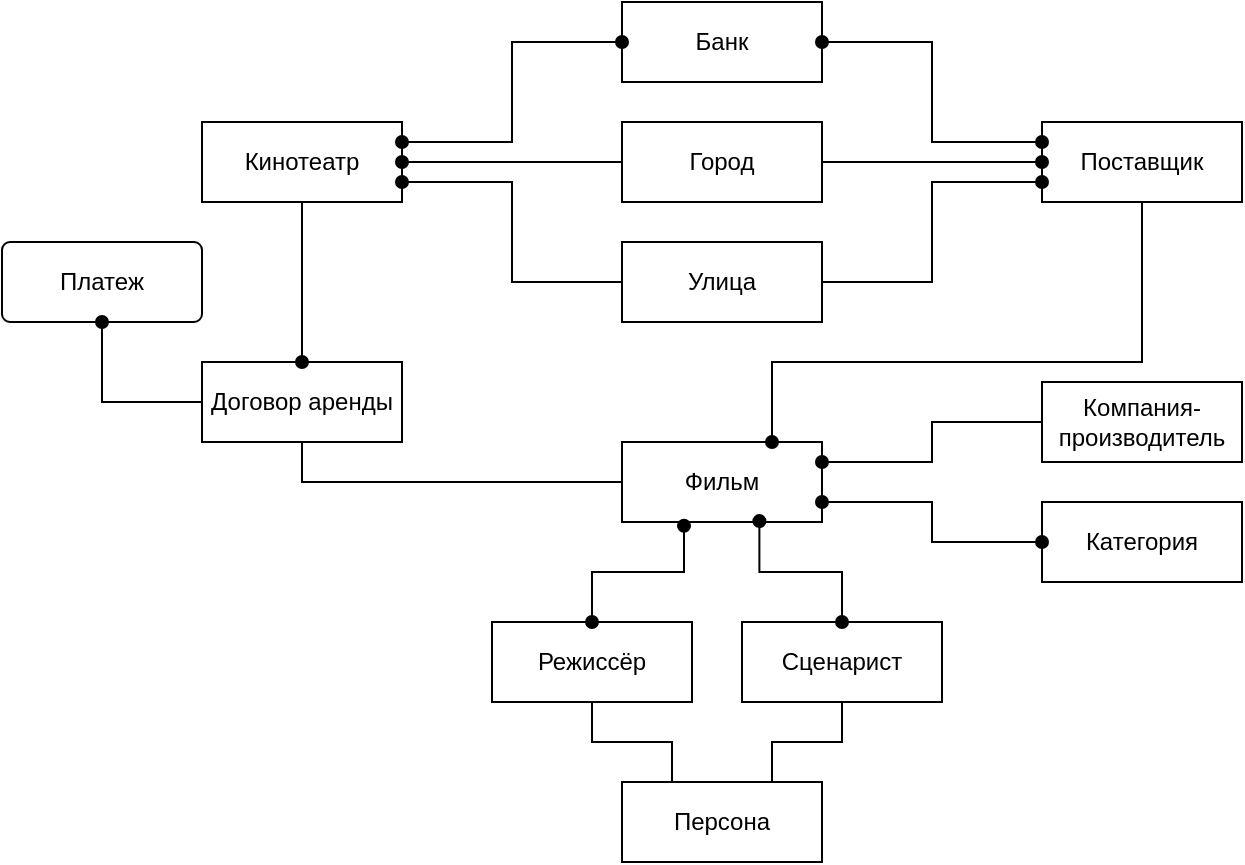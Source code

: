 <mxfile version="24.3.1" type="device">
  <diagram id="R2lEEEUBdFMjLlhIrx00" name="Page-1">
    <mxGraphModel dx="819" dy="441" grid="0" gridSize="10" guides="1" tooltips="1" connect="1" arrows="1" fold="1" page="1" pageScale="1" pageWidth="850" pageHeight="1100" math="0" shadow="0" extFonts="Permanent Marker^https://fonts.googleapis.com/css?family=Permanent+Marker">
      <root>
        <mxCell id="0" />
        <mxCell id="1" parent="0" />
        <mxCell id="jk0zFr7XuWTX3UvPdQ-t-16" style="edgeStyle=orthogonalEdgeStyle;rounded=0;orthogonalLoop=1;jettySize=auto;html=1;entryX=0;entryY=0.5;entryDx=0;entryDy=0;startArrow=oval;startFill=1;endArrow=oval;endFill=1;exitX=1;exitY=0.25;exitDx=0;exitDy=0;" edge="1" parent="1" source="jk0zFr7XuWTX3UvPdQ-t-5" target="jk0zFr7XuWTX3UvPdQ-t-8">
          <mxGeometry relative="1" as="geometry">
            <mxPoint x="300" y="350" as="sourcePoint" />
          </mxGeometry>
        </mxCell>
        <mxCell id="jk0zFr7XuWTX3UvPdQ-t-21" style="edgeStyle=orthogonalEdgeStyle;rounded=0;orthogonalLoop=1;jettySize=auto;html=1;entryX=0;entryY=0.5;entryDx=0;entryDy=0;startArrow=oval;startFill=1;endArrow=none;endFill=0;" edge="1" parent="1" source="jk0zFr7XuWTX3UvPdQ-t-5" target="jk0zFr7XuWTX3UvPdQ-t-18">
          <mxGeometry relative="1" as="geometry" />
        </mxCell>
        <mxCell id="jk0zFr7XuWTX3UvPdQ-t-22" style="edgeStyle=orthogonalEdgeStyle;rounded=0;orthogonalLoop=1;jettySize=auto;html=1;exitX=1;exitY=0.75;exitDx=0;exitDy=0;entryX=0;entryY=0.5;entryDx=0;entryDy=0;startArrow=oval;startFill=1;endArrow=none;endFill=0;" edge="1" parent="1" source="jk0zFr7XuWTX3UvPdQ-t-5" target="jk0zFr7XuWTX3UvPdQ-t-20">
          <mxGeometry relative="1" as="geometry" />
        </mxCell>
        <mxCell id="jk0zFr7XuWTX3UvPdQ-t-30" style="edgeStyle=orthogonalEdgeStyle;rounded=0;orthogonalLoop=1;jettySize=auto;html=1;exitX=0.5;exitY=1;exitDx=0;exitDy=0;entryX=0.5;entryY=0;entryDx=0;entryDy=0;endArrow=oval;endFill=1;" edge="1" parent="1" source="jk0zFr7XuWTX3UvPdQ-t-5" target="jk0zFr7XuWTX3UvPdQ-t-29">
          <mxGeometry relative="1" as="geometry" />
        </mxCell>
        <mxCell id="jk0zFr7XuWTX3UvPdQ-t-5" value="Кинотеатр" style="whiteSpace=wrap;html=1;align=center;fillColor=none;" vertex="1" parent="1">
          <mxGeometry x="180" y="320" width="100" height="40" as="geometry" />
        </mxCell>
        <mxCell id="jk0zFr7XuWTX3UvPdQ-t-8" value="Банк" style="whiteSpace=wrap;html=1;align=center;fillColor=none;" vertex="1" parent="1">
          <mxGeometry x="390" y="260" width="100" height="40" as="geometry" />
        </mxCell>
        <mxCell id="jk0zFr7XuWTX3UvPdQ-t-18" value="Город" style="whiteSpace=wrap;html=1;align=center;fillColor=none;" vertex="1" parent="1">
          <mxGeometry x="390" y="320" width="100" height="40" as="geometry" />
        </mxCell>
        <mxCell id="jk0zFr7XuWTX3UvPdQ-t-20" value="Улица" style="whiteSpace=wrap;html=1;align=center;fillColor=none;" vertex="1" parent="1">
          <mxGeometry x="390" y="380" width="100" height="40" as="geometry" />
        </mxCell>
        <mxCell id="jk0zFr7XuWTX3UvPdQ-t-24" style="edgeStyle=orthogonalEdgeStyle;rounded=0;orthogonalLoop=1;jettySize=auto;html=1;exitX=0;exitY=0.25;exitDx=0;exitDy=0;entryX=1;entryY=0.5;entryDx=0;entryDy=0;startArrow=oval;startFill=1;endArrow=oval;endFill=1;" edge="1" parent="1" source="jk0zFr7XuWTX3UvPdQ-t-23" target="jk0zFr7XuWTX3UvPdQ-t-8">
          <mxGeometry relative="1" as="geometry" />
        </mxCell>
        <mxCell id="jk0zFr7XuWTX3UvPdQ-t-25" style="edgeStyle=orthogonalEdgeStyle;rounded=0;orthogonalLoop=1;jettySize=auto;html=1;exitX=0;exitY=0.5;exitDx=0;exitDy=0;entryX=1;entryY=0.5;entryDx=0;entryDy=0;startArrow=oval;startFill=1;endArrow=none;endFill=0;" edge="1" parent="1" source="jk0zFr7XuWTX3UvPdQ-t-23" target="jk0zFr7XuWTX3UvPdQ-t-18">
          <mxGeometry relative="1" as="geometry" />
        </mxCell>
        <mxCell id="jk0zFr7XuWTX3UvPdQ-t-26" style="edgeStyle=orthogonalEdgeStyle;rounded=0;orthogonalLoop=1;jettySize=auto;html=1;exitX=0;exitY=0.75;exitDx=0;exitDy=0;entryX=1;entryY=0.5;entryDx=0;entryDy=0;endArrow=none;endFill=0;startArrow=oval;startFill=1;" edge="1" parent="1" source="jk0zFr7XuWTX3UvPdQ-t-23" target="jk0zFr7XuWTX3UvPdQ-t-20">
          <mxGeometry relative="1" as="geometry" />
        </mxCell>
        <mxCell id="jk0zFr7XuWTX3UvPdQ-t-23" value="Поставщик" style="whiteSpace=wrap;html=1;align=center;fillColor=none;" vertex="1" parent="1">
          <mxGeometry x="600" y="320" width="100" height="40" as="geometry" />
        </mxCell>
        <mxCell id="jk0zFr7XuWTX3UvPdQ-t-28" style="edgeStyle=orthogonalEdgeStyle;rounded=0;orthogonalLoop=1;jettySize=auto;html=1;exitX=0.75;exitY=0;exitDx=0;exitDy=0;entryX=0.5;entryY=1;entryDx=0;entryDy=0;endArrow=none;endFill=0;startArrow=oval;startFill=1;" edge="1" parent="1" source="jk0zFr7XuWTX3UvPdQ-t-27" target="jk0zFr7XuWTX3UvPdQ-t-23">
          <mxGeometry relative="1" as="geometry">
            <Array as="points">
              <mxPoint x="465" y="440" />
              <mxPoint x="650" y="440" />
            </Array>
          </mxGeometry>
        </mxCell>
        <mxCell id="jk0zFr7XuWTX3UvPdQ-t-27" value="Фильм" style="whiteSpace=wrap;html=1;align=center;fillColor=none;" vertex="1" parent="1">
          <mxGeometry x="390" y="480" width="100" height="40" as="geometry" />
        </mxCell>
        <mxCell id="jk0zFr7XuWTX3UvPdQ-t-31" style="edgeStyle=orthogonalEdgeStyle;rounded=0;orthogonalLoop=1;jettySize=auto;html=1;exitX=0.5;exitY=1;exitDx=0;exitDy=0;entryX=0;entryY=0.5;entryDx=0;entryDy=0;endArrow=none;endFill=0;" edge="1" parent="1" source="jk0zFr7XuWTX3UvPdQ-t-29" target="jk0zFr7XuWTX3UvPdQ-t-27">
          <mxGeometry relative="1" as="geometry" />
        </mxCell>
        <mxCell id="jk0zFr7XuWTX3UvPdQ-t-29" value="Договор аренды" style="whiteSpace=wrap;html=1;align=center;fillColor=none;" vertex="1" parent="1">
          <mxGeometry x="180" y="440" width="100" height="40" as="geometry" />
        </mxCell>
        <mxCell id="jk0zFr7XuWTX3UvPdQ-t-33" style="edgeStyle=orthogonalEdgeStyle;rounded=0;orthogonalLoop=1;jettySize=auto;html=1;exitX=0.5;exitY=1;exitDx=0;exitDy=0;entryX=0;entryY=0.5;entryDx=0;entryDy=0;startArrow=oval;startFill=1;endArrow=none;endFill=0;" edge="1" parent="1" source="jk0zFr7XuWTX3UvPdQ-t-32" target="jk0zFr7XuWTX3UvPdQ-t-29">
          <mxGeometry relative="1" as="geometry" />
        </mxCell>
        <mxCell id="jk0zFr7XuWTX3UvPdQ-t-32" value="Платеж" style="rounded=1;arcSize=10;whiteSpace=wrap;html=1;align=center;fillColor=none;" vertex="1" parent="1">
          <mxGeometry x="80" y="380" width="100" height="40" as="geometry" />
        </mxCell>
        <mxCell id="jk0zFr7XuWTX3UvPdQ-t-35" style="edgeStyle=orthogonalEdgeStyle;rounded=0;orthogonalLoop=1;jettySize=auto;html=1;exitX=0;exitY=0.5;exitDx=0;exitDy=0;entryX=1;entryY=0.25;entryDx=0;entryDy=0;endArrow=oval;endFill=1;" edge="1" parent="1" source="jk0zFr7XuWTX3UvPdQ-t-34" target="jk0zFr7XuWTX3UvPdQ-t-27">
          <mxGeometry relative="1" as="geometry" />
        </mxCell>
        <mxCell id="jk0zFr7XuWTX3UvPdQ-t-34" value="Компания-производитель" style="whiteSpace=wrap;html=1;align=center;fillColor=none;" vertex="1" parent="1">
          <mxGeometry x="600" y="450" width="100" height="40" as="geometry" />
        </mxCell>
        <mxCell id="jk0zFr7XuWTX3UvPdQ-t-37" style="edgeStyle=orthogonalEdgeStyle;rounded=0;orthogonalLoop=1;jettySize=auto;html=1;exitX=0;exitY=0.5;exitDx=0;exitDy=0;entryX=1;entryY=0.75;entryDx=0;entryDy=0;startArrow=oval;startFill=1;endArrow=oval;endFill=1;" edge="1" parent="1" source="jk0zFr7XuWTX3UvPdQ-t-36" target="jk0zFr7XuWTX3UvPdQ-t-27">
          <mxGeometry relative="1" as="geometry" />
        </mxCell>
        <mxCell id="jk0zFr7XuWTX3UvPdQ-t-36" value="Категория" style="whiteSpace=wrap;html=1;align=center;fillColor=none;" vertex="1" parent="1">
          <mxGeometry x="600" y="510" width="100" height="40" as="geometry" />
        </mxCell>
        <mxCell id="jk0zFr7XuWTX3UvPdQ-t-38" value="Режиссёр" style="whiteSpace=wrap;html=1;align=center;fillColor=none;" vertex="1" parent="1">
          <mxGeometry x="325" y="570" width="100" height="40" as="geometry" />
        </mxCell>
        <mxCell id="jk0zFr7XuWTX3UvPdQ-t-39" style="edgeStyle=orthogonalEdgeStyle;rounded=0;orthogonalLoop=1;jettySize=auto;html=1;exitX=0.5;exitY=0;exitDx=0;exitDy=0;entryX=0.31;entryY=1.046;entryDx=0;entryDy=0;entryPerimeter=0;startArrow=oval;startFill=1;endArrow=oval;endFill=1;" edge="1" parent="1" source="jk0zFr7XuWTX3UvPdQ-t-38" target="jk0zFr7XuWTX3UvPdQ-t-27">
          <mxGeometry relative="1" as="geometry" />
        </mxCell>
        <mxCell id="jk0zFr7XuWTX3UvPdQ-t-40" value="Сценарист" style="whiteSpace=wrap;html=1;align=center;fillColor=none;" vertex="1" parent="1">
          <mxGeometry x="450" y="570" width="100" height="40" as="geometry" />
        </mxCell>
        <mxCell id="jk0zFr7XuWTX3UvPdQ-t-41" style="edgeStyle=orthogonalEdgeStyle;rounded=0;orthogonalLoop=1;jettySize=auto;html=1;exitX=0.5;exitY=0;exitDx=0;exitDy=0;entryX=0.687;entryY=0.989;entryDx=0;entryDy=0;entryPerimeter=0;startArrow=oval;startFill=1;endArrow=oval;endFill=1;" edge="1" parent="1" source="jk0zFr7XuWTX3UvPdQ-t-40" target="jk0zFr7XuWTX3UvPdQ-t-27">
          <mxGeometry relative="1" as="geometry" />
        </mxCell>
        <mxCell id="jk0zFr7XuWTX3UvPdQ-t-43" style="edgeStyle=orthogonalEdgeStyle;rounded=0;orthogonalLoop=1;jettySize=auto;html=1;exitX=0.25;exitY=0;exitDx=0;exitDy=0;entryX=0.5;entryY=1;entryDx=0;entryDy=0;endArrow=none;endFill=0;" edge="1" parent="1" source="jk0zFr7XuWTX3UvPdQ-t-42" target="jk0zFr7XuWTX3UvPdQ-t-38">
          <mxGeometry relative="1" as="geometry" />
        </mxCell>
        <mxCell id="jk0zFr7XuWTX3UvPdQ-t-44" style="edgeStyle=orthogonalEdgeStyle;rounded=0;orthogonalLoop=1;jettySize=auto;html=1;exitX=0.75;exitY=0;exitDx=0;exitDy=0;entryX=0.5;entryY=1;entryDx=0;entryDy=0;endArrow=none;endFill=0;" edge="1" parent="1" source="jk0zFr7XuWTX3UvPdQ-t-42" target="jk0zFr7XuWTX3UvPdQ-t-40">
          <mxGeometry relative="1" as="geometry" />
        </mxCell>
        <mxCell id="jk0zFr7XuWTX3UvPdQ-t-42" value="Персона" style="whiteSpace=wrap;html=1;align=center;" vertex="1" parent="1">
          <mxGeometry x="390" y="650" width="100" height="40" as="geometry" />
        </mxCell>
      </root>
    </mxGraphModel>
  </diagram>
</mxfile>
